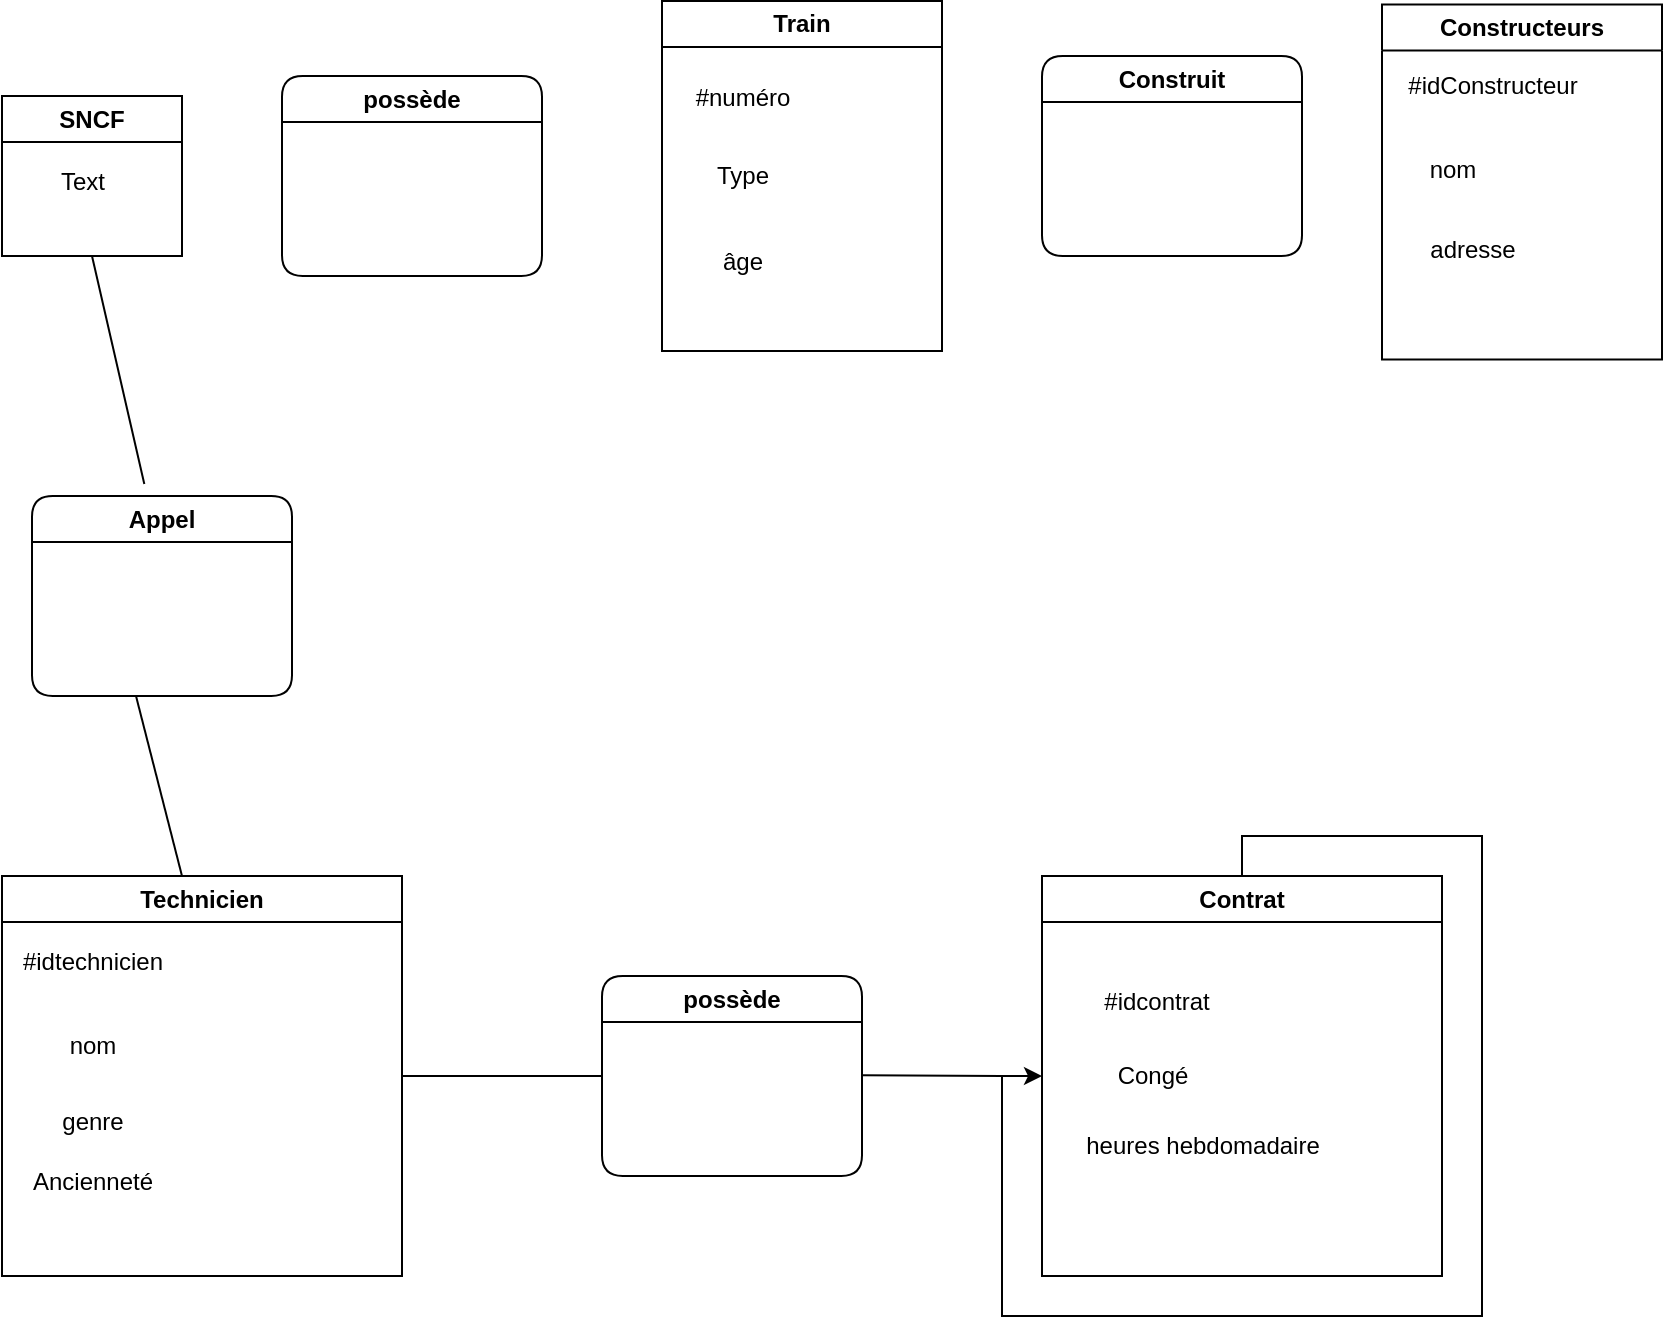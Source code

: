 <mxfile version="21.8.2" type="github">
  <diagram name="Page-1" id="RptNpgB0NOVmOBHb8Ufr">
    <mxGraphModel dx="865" dy="634" grid="1" gridSize="10" guides="1" tooltips="1" connect="1" arrows="1" fold="1" page="1" pageScale="1" pageWidth="827" pageHeight="1169" math="0" shadow="0">
      <root>
        <mxCell id="0" />
        <mxCell id="1" parent="0" />
        <mxCell id="SpCbUfIMT-LrCJDx6mqJ-2" value="SNCF" style="swimlane;whiteSpace=wrap;html=1;" vertex="1" parent="1">
          <mxGeometry y="80" width="90" height="80" as="geometry" />
        </mxCell>
        <mxCell id="SpCbUfIMT-LrCJDx6mqJ-4" value="Train" style="swimlane;whiteSpace=wrap;html=1;" vertex="1" parent="1">
          <mxGeometry x="330" y="32.5" width="140" height="175" as="geometry" />
        </mxCell>
        <mxCell id="SpCbUfIMT-LrCJDx6mqJ-8" value="Type" style="text;html=1;align=center;verticalAlign=middle;resizable=0;points=[];autosize=1;strokeColor=none;fillColor=none;" vertex="1" parent="SpCbUfIMT-LrCJDx6mqJ-4">
          <mxGeometry x="15" y="72.5" width="50" height="30" as="geometry" />
        </mxCell>
        <mxCell id="SpCbUfIMT-LrCJDx6mqJ-7" value="#numéro" style="text;html=1;align=center;verticalAlign=middle;resizable=0;points=[];autosize=1;strokeColor=none;fillColor=none;" vertex="1" parent="SpCbUfIMT-LrCJDx6mqJ-4">
          <mxGeometry x="5" y="33" width="70" height="30" as="geometry" />
        </mxCell>
        <mxCell id="SpCbUfIMT-LrCJDx6mqJ-9" value="âge" style="text;html=1;align=center;verticalAlign=middle;resizable=0;points=[];autosize=1;strokeColor=none;fillColor=none;" vertex="1" parent="SpCbUfIMT-LrCJDx6mqJ-4">
          <mxGeometry x="20" y="115" width="40" height="30" as="geometry" />
        </mxCell>
        <mxCell id="SpCbUfIMT-LrCJDx6mqJ-5" value="Constructeurs" style="swimlane;whiteSpace=wrap;html=1;" vertex="1" parent="1">
          <mxGeometry x="690" y="34.25" width="140" height="177.5" as="geometry" />
        </mxCell>
        <mxCell id="SpCbUfIMT-LrCJDx6mqJ-10" value="#idConstructeur" style="text;html=1;align=center;verticalAlign=middle;resizable=0;points=[];autosize=1;strokeColor=none;fillColor=none;" vertex="1" parent="SpCbUfIMT-LrCJDx6mqJ-5">
          <mxGeometry y="25.5" width="110" height="30" as="geometry" />
        </mxCell>
        <mxCell id="SpCbUfIMT-LrCJDx6mqJ-12" value="adresse" style="text;html=1;align=center;verticalAlign=middle;resizable=0;points=[];autosize=1;strokeColor=none;fillColor=none;" vertex="1" parent="SpCbUfIMT-LrCJDx6mqJ-5">
          <mxGeometry x="10" y="107.5" width="70" height="30" as="geometry" />
        </mxCell>
        <mxCell id="SpCbUfIMT-LrCJDx6mqJ-11" value="nom" style="text;html=1;align=center;verticalAlign=middle;resizable=0;points=[];autosize=1;strokeColor=none;fillColor=none;" vertex="1" parent="SpCbUfIMT-LrCJDx6mqJ-5">
          <mxGeometry x="10" y="67.5" width="50" height="30" as="geometry" />
        </mxCell>
        <mxCell id="SpCbUfIMT-LrCJDx6mqJ-6" value="Text" style="text;html=1;align=center;verticalAlign=middle;resizable=0;points=[];autosize=1;strokeColor=none;fillColor=none;" vertex="1" parent="1">
          <mxGeometry x="15" y="108" width="50" height="30" as="geometry" />
        </mxCell>
        <mxCell id="SpCbUfIMT-LrCJDx6mqJ-13" value="Technicien" style="swimlane;whiteSpace=wrap;html=1;" vertex="1" parent="1">
          <mxGeometry y="470" width="200" height="200" as="geometry" />
        </mxCell>
        <mxCell id="SpCbUfIMT-LrCJDx6mqJ-14" value="#idtechnicien" style="text;html=1;align=center;verticalAlign=middle;resizable=0;points=[];autosize=1;strokeColor=none;fillColor=none;" vertex="1" parent="SpCbUfIMT-LrCJDx6mqJ-13">
          <mxGeometry y="28" width="90" height="30" as="geometry" />
        </mxCell>
        <mxCell id="SpCbUfIMT-LrCJDx6mqJ-15" value="nom" style="text;html=1;align=center;verticalAlign=middle;resizable=0;points=[];autosize=1;strokeColor=none;fillColor=none;" vertex="1" parent="SpCbUfIMT-LrCJDx6mqJ-13">
          <mxGeometry x="20" y="70" width="50" height="30" as="geometry" />
        </mxCell>
        <mxCell id="SpCbUfIMT-LrCJDx6mqJ-17" value="Ancienneté" style="text;html=1;align=center;verticalAlign=middle;resizable=0;points=[];autosize=1;strokeColor=none;fillColor=none;" vertex="1" parent="SpCbUfIMT-LrCJDx6mqJ-13">
          <mxGeometry x="5" y="138" width="80" height="30" as="geometry" />
        </mxCell>
        <mxCell id="SpCbUfIMT-LrCJDx6mqJ-16" value="genre" style="text;html=1;align=center;verticalAlign=middle;resizable=0;points=[];autosize=1;strokeColor=none;fillColor=none;" vertex="1" parent="SpCbUfIMT-LrCJDx6mqJ-13">
          <mxGeometry x="20" y="108" width="50" height="30" as="geometry" />
        </mxCell>
        <mxCell id="SpCbUfIMT-LrCJDx6mqJ-21" value="Contrat" style="swimlane;whiteSpace=wrap;html=1;" vertex="1" parent="1">
          <mxGeometry x="520" y="470" width="200" height="200" as="geometry" />
        </mxCell>
        <mxCell id="SpCbUfIMT-LrCJDx6mqJ-22" value="#idcontrat" style="text;html=1;align=center;verticalAlign=middle;resizable=0;points=[];autosize=1;strokeColor=none;fillColor=none;" vertex="1" parent="SpCbUfIMT-LrCJDx6mqJ-21">
          <mxGeometry x="17" y="48" width="80" height="30" as="geometry" />
        </mxCell>
        <mxCell id="SpCbUfIMT-LrCJDx6mqJ-23" value="Congé" style="text;html=1;align=center;verticalAlign=middle;resizable=0;points=[];autosize=1;strokeColor=none;fillColor=none;" vertex="1" parent="SpCbUfIMT-LrCJDx6mqJ-21">
          <mxGeometry x="25" y="85" width="60" height="30" as="geometry" />
        </mxCell>
        <mxCell id="SpCbUfIMT-LrCJDx6mqJ-24" value="heures hebdomadaire" style="text;html=1;align=center;verticalAlign=middle;resizable=0;points=[];autosize=1;strokeColor=none;fillColor=none;" vertex="1" parent="SpCbUfIMT-LrCJDx6mqJ-21">
          <mxGeometry x="10" y="120" width="140" height="30" as="geometry" />
        </mxCell>
        <mxCell id="SpCbUfIMT-LrCJDx6mqJ-28" value="possède" style="swimlane;whiteSpace=wrap;html=1;rounded=1;" vertex="1" parent="1">
          <mxGeometry x="140" y="70" width="130" height="100" as="geometry" />
        </mxCell>
        <mxCell id="SpCbUfIMT-LrCJDx6mqJ-29" value="Construit" style="swimlane;whiteSpace=wrap;html=1;rounded=1;" vertex="1" parent="1">
          <mxGeometry x="520" y="60" width="130" height="100" as="geometry" />
        </mxCell>
        <mxCell id="SpCbUfIMT-LrCJDx6mqJ-30" value="Appel" style="swimlane;whiteSpace=wrap;html=1;rounded=1;" vertex="1" parent="1">
          <mxGeometry x="15" y="280" width="130" height="100" as="geometry" />
        </mxCell>
        <mxCell id="SpCbUfIMT-LrCJDx6mqJ-31" value="possède" style="swimlane;whiteSpace=wrap;html=1;rounded=1;" vertex="1" parent="1">
          <mxGeometry x="300" y="520" width="130" height="100" as="geometry" />
        </mxCell>
        <mxCell id="SpCbUfIMT-LrCJDx6mqJ-32" value="" style="endArrow=none;html=1;rounded=0;entryX=0.5;entryY=1;entryDx=0;entryDy=0;exitX=0.432;exitY=-0.06;exitDx=0;exitDy=0;exitPerimeter=0;" edge="1" parent="1" source="SpCbUfIMT-LrCJDx6mqJ-30" target="SpCbUfIMT-LrCJDx6mqJ-2">
          <mxGeometry width="50" height="50" relative="1" as="geometry">
            <mxPoint x="250" y="270" as="sourcePoint" />
            <mxPoint x="300" y="220" as="targetPoint" />
          </mxGeometry>
        </mxCell>
        <mxCell id="SpCbUfIMT-LrCJDx6mqJ-33" value="" style="endArrow=none;html=1;rounded=0;entryX=0.5;entryY=1;entryDx=0;entryDy=0;" edge="1" parent="1">
          <mxGeometry width="50" height="50" relative="1" as="geometry">
            <mxPoint x="90" y="470" as="sourcePoint" />
            <mxPoint x="67" y="380" as="targetPoint" />
          </mxGeometry>
        </mxCell>
        <mxCell id="SpCbUfIMT-LrCJDx6mqJ-34" value="" style="endArrow=none;html=1;rounded=0;entryX=0;entryY=0.5;entryDx=0;entryDy=0;" edge="1" parent="1" target="SpCbUfIMT-LrCJDx6mqJ-31">
          <mxGeometry width="50" height="50" relative="1" as="geometry">
            <mxPoint x="200" y="570" as="sourcePoint" />
            <mxPoint x="77" y="390" as="targetPoint" />
          </mxGeometry>
        </mxCell>
        <mxCell id="SpCbUfIMT-LrCJDx6mqJ-35" value="" style="endArrow=none;html=1;rounded=0;" edge="1" parent="1">
          <mxGeometry width="50" height="50" relative="1" as="geometry">
            <mxPoint x="430" y="569.57" as="sourcePoint" />
            <mxPoint x="500" y="570" as="targetPoint" />
          </mxGeometry>
        </mxCell>
        <mxCell id="SpCbUfIMT-LrCJDx6mqJ-36" style="edgeStyle=orthogonalEdgeStyle;rounded=0;orthogonalLoop=1;jettySize=auto;html=1;entryX=0;entryY=0.5;entryDx=0;entryDy=0;" edge="1" parent="1" source="SpCbUfIMT-LrCJDx6mqJ-21" target="SpCbUfIMT-LrCJDx6mqJ-21">
          <mxGeometry relative="1" as="geometry" />
        </mxCell>
      </root>
    </mxGraphModel>
  </diagram>
</mxfile>

